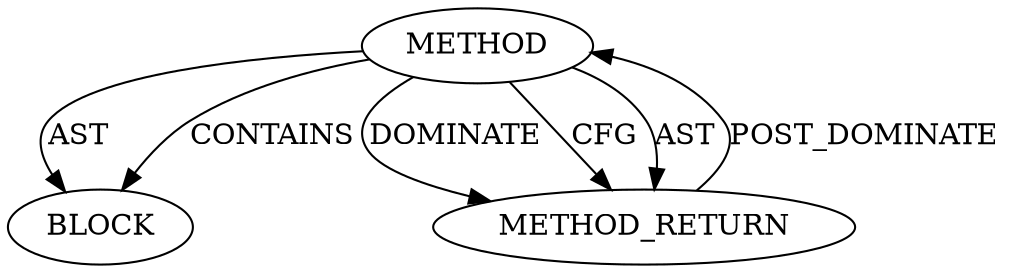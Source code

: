 digraph {
  12949 [label=METHOD AST_PARENT_TYPE="NAMESPACE_BLOCK" AST_PARENT_FULL_NAME="<global>" ORDER=0 CODE="<empty>" FULL_NAME="messenger_v2.c:32:32:FRAME_TAG_AUTH_BAD_METHOD:0" LINE_NUMBER=32 IS_EXTERNAL=true LINE_NUMBER_END=32 FILENAME="messenger_v2.c" SIGNATURE="" NAME="FRAME_TAG_AUTH_BAD_METHOD"]
  12950 [label=BLOCK ORDER=1 ARGUMENT_INDEX=1 CODE="<empty>" TYPE_FULL_NAME="ANY"]
  12951 [label=METHOD_RETURN ORDER=2 CODE="RET" TYPE_FULL_NAME="ANY" EVALUATION_STRATEGY="BY_VALUE"]
  12949 -> 12951 [label=DOMINATE ]
  12949 -> 12950 [label=AST ]
  12949 -> 12950 [label=CONTAINS ]
  12949 -> 12951 [label=CFG ]
  12949 -> 12951 [label=AST ]
  12951 -> 12949 [label=POST_DOMINATE ]
}
